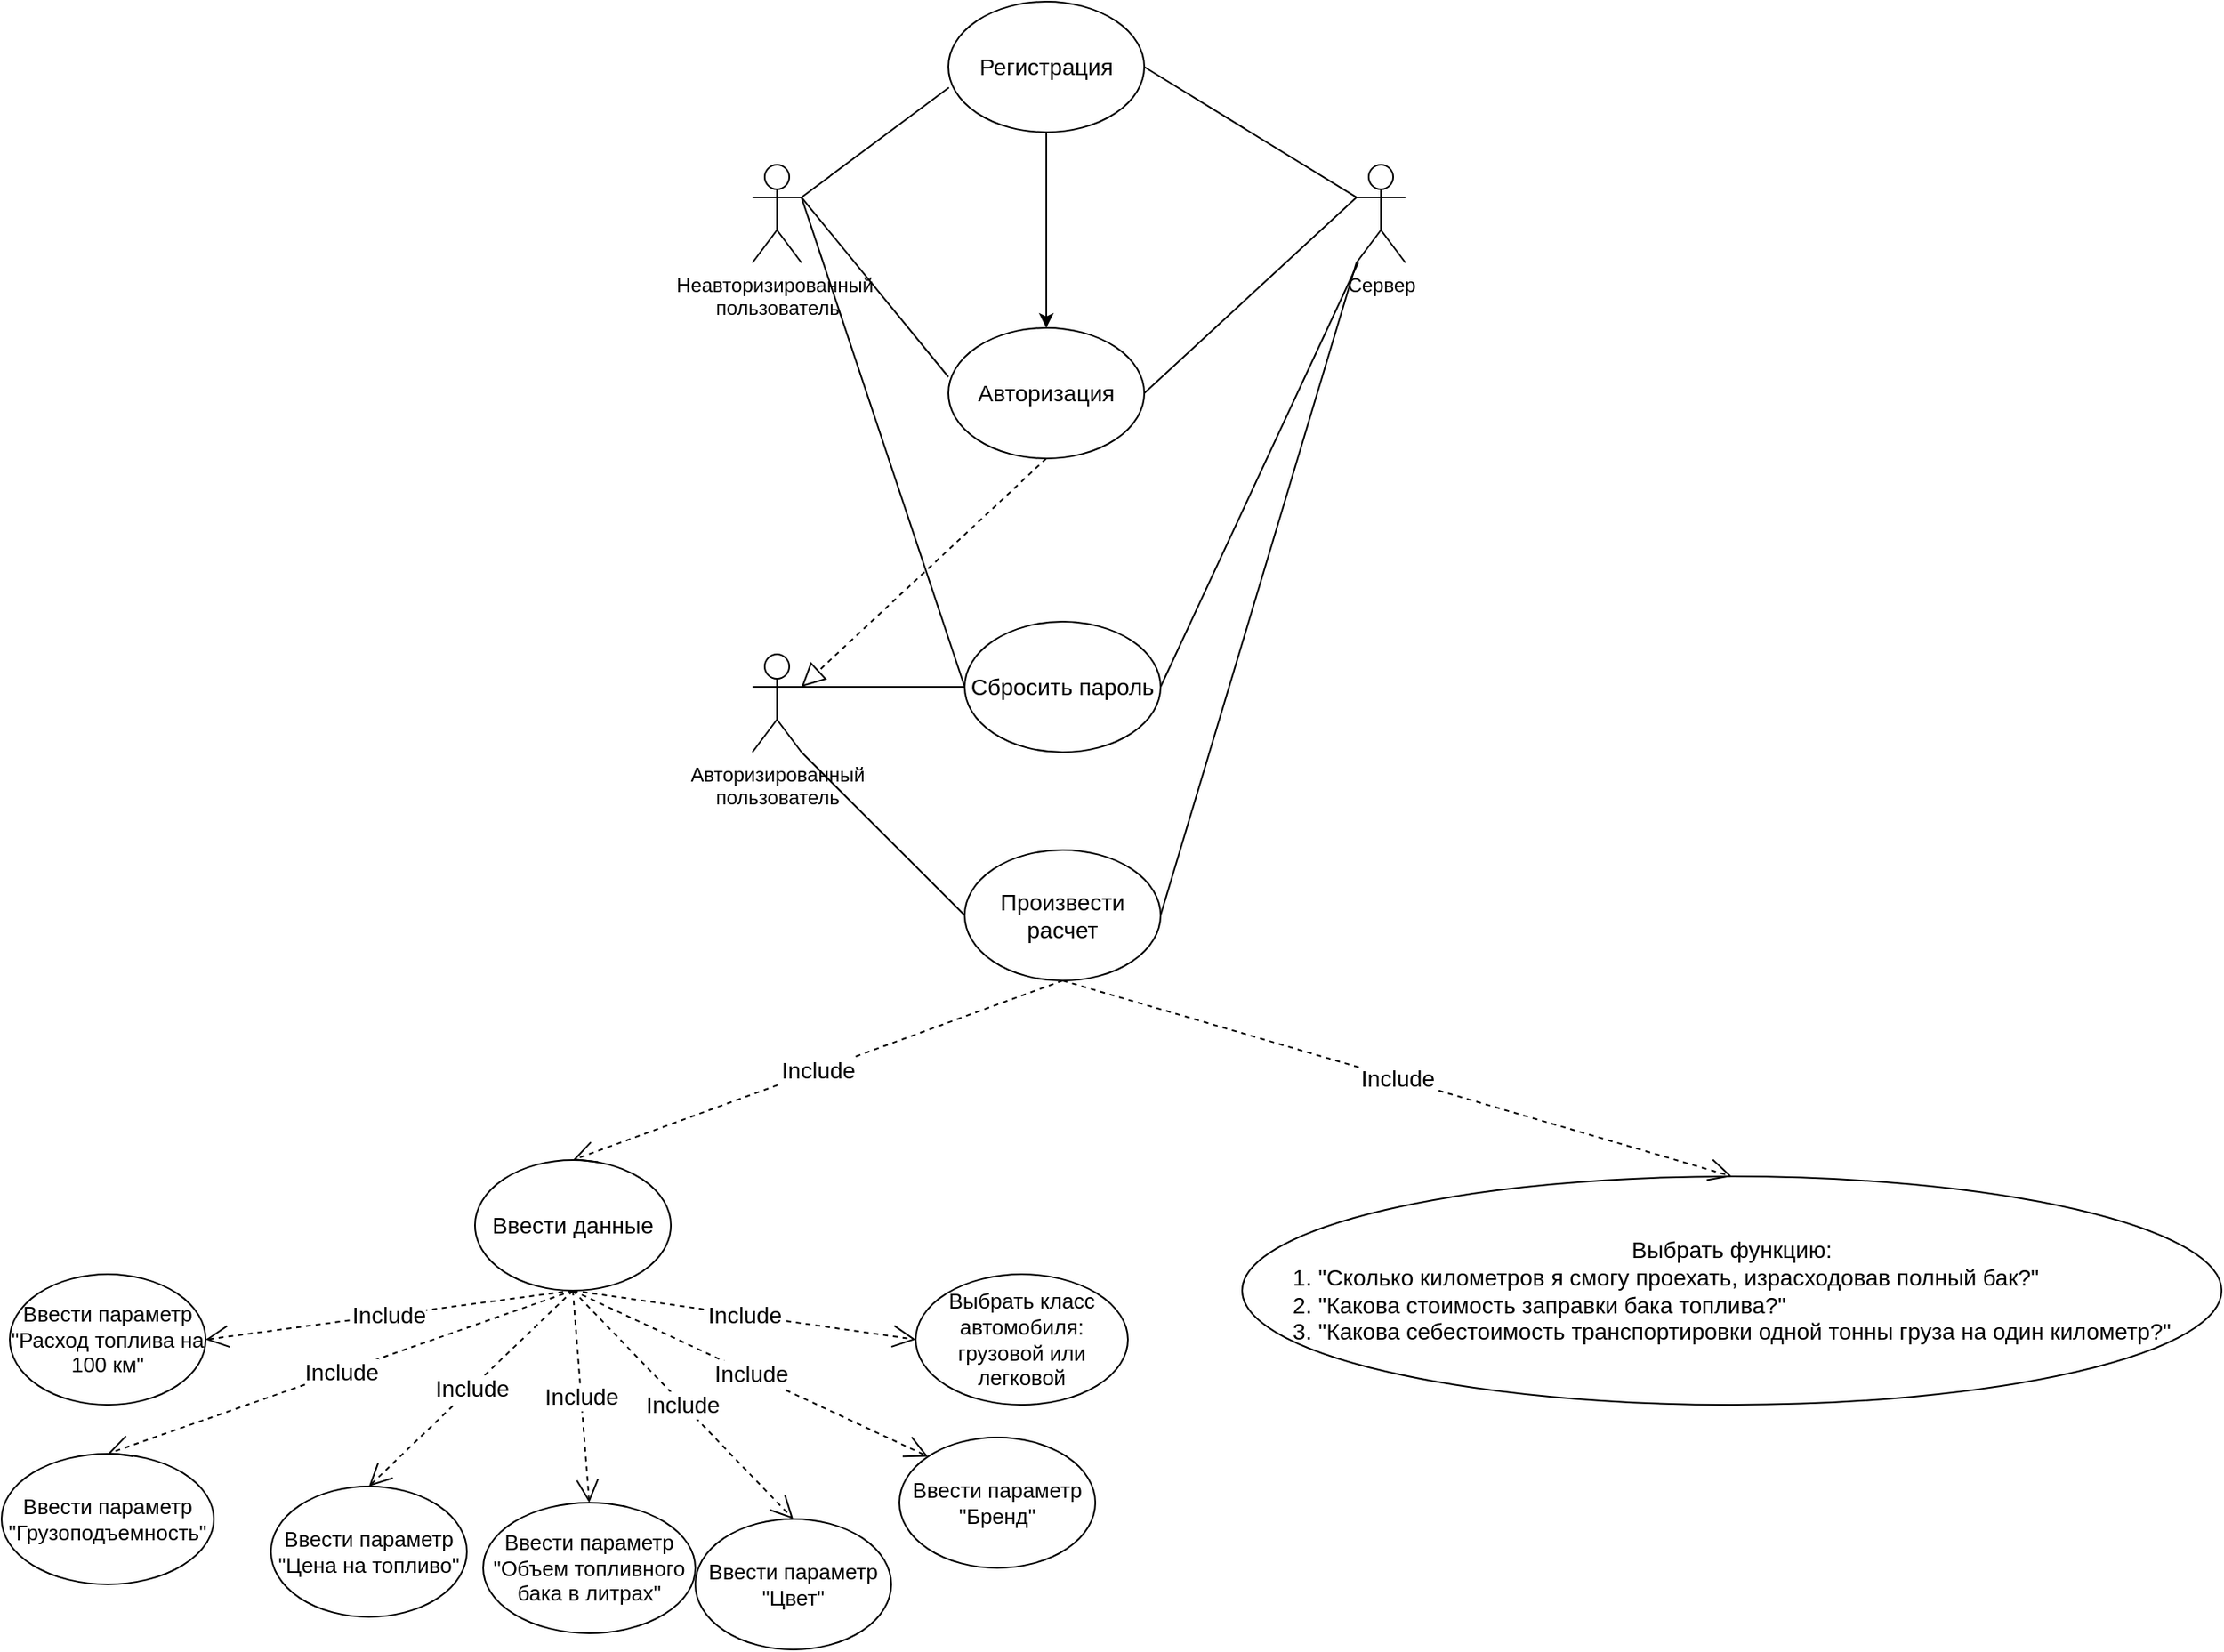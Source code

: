 <mxfile version="26.2.14">
  <diagram name="Страница — 1" id="K72ew5g7vN5cwcbpa5XK">
    <mxGraphModel dx="2108" dy="623" grid="1" gridSize="10" guides="1" tooltips="1" connect="1" arrows="1" fold="1" page="1" pageScale="1" pageWidth="827" pageHeight="1169" math="0" shadow="0">
      <root>
        <mxCell id="0" />
        <mxCell id="1" parent="0" />
        <mxCell id="w5YBF5PKqjgF5pRnZRAa-2" value="Неавторизированный&amp;nbsp;&lt;div&gt;пользователь&lt;/div&gt;" style="shape=umlActor;verticalLabelPosition=bottom;verticalAlign=top;html=1;outlineConnect=0;" parent="1" vertex="1">
          <mxGeometry x="60" y="190" width="30" height="60" as="geometry" />
        </mxCell>
        <mxCell id="w5YBF5PKqjgF5pRnZRAa-4" value="&lt;font style=&quot;font-size: 14px;&quot;&gt;Регистрация&lt;/font&gt;" style="ellipse;whiteSpace=wrap;html=1;" parent="1" vertex="1">
          <mxGeometry x="180" y="90" width="120" height="80" as="geometry" />
        </mxCell>
        <mxCell id="w5YBF5PKqjgF5pRnZRAa-5" value="" style="endArrow=none;html=1;rounded=0;entryX=0.003;entryY=0.658;entryDx=0;entryDy=0;entryPerimeter=0;exitX=1;exitY=0.333;exitDx=0;exitDy=0;exitPerimeter=0;" parent="1" source="w5YBF5PKqjgF5pRnZRAa-2" target="w5YBF5PKqjgF5pRnZRAa-4" edge="1">
          <mxGeometry width="50" height="50" relative="1" as="geometry">
            <mxPoint x="100" y="210" as="sourcePoint" />
            <mxPoint x="170" y="160" as="targetPoint" />
          </mxGeometry>
        </mxCell>
        <mxCell id="w5YBF5PKqjgF5pRnZRAa-6" value="&lt;font style=&quot;font-size: 14px;&quot;&gt;Авторизация&lt;/font&gt;" style="ellipse;whiteSpace=wrap;html=1;" parent="1" vertex="1">
          <mxGeometry x="180" y="290" width="120" height="80" as="geometry" />
        </mxCell>
        <mxCell id="w5YBF5PKqjgF5pRnZRAa-7" value="" style="endArrow=none;html=1;rounded=0;exitX=1;exitY=0.333;exitDx=0;exitDy=0;exitPerimeter=0;entryX=0;entryY=0.375;entryDx=0;entryDy=0;entryPerimeter=0;" parent="1" source="w5YBF5PKqjgF5pRnZRAa-2" target="w5YBF5PKqjgF5pRnZRAa-6" edge="1">
          <mxGeometry width="50" height="50" relative="1" as="geometry">
            <mxPoint x="130" y="250" as="sourcePoint" />
            <mxPoint x="180" y="200" as="targetPoint" />
          </mxGeometry>
        </mxCell>
        <mxCell id="w5YBF5PKqjgF5pRnZRAa-8" value="" style="endArrow=classic;html=1;rounded=0;exitX=0.5;exitY=1;exitDx=0;exitDy=0;entryX=0.5;entryY=0;entryDx=0;entryDy=0;" parent="1" source="w5YBF5PKqjgF5pRnZRAa-4" target="w5YBF5PKqjgF5pRnZRAa-6" edge="1">
          <mxGeometry width="50" height="50" relative="1" as="geometry">
            <mxPoint x="240" y="240" as="sourcePoint" />
            <mxPoint x="290" y="190" as="targetPoint" />
          </mxGeometry>
        </mxCell>
        <mxCell id="w5YBF5PKqjgF5pRnZRAa-9" value="Сервер&lt;div&gt;&lt;br&gt;&lt;/div&gt;" style="shape=umlActor;verticalLabelPosition=bottom;verticalAlign=top;html=1;outlineConnect=0;" parent="1" vertex="1">
          <mxGeometry x="430" y="190" width="30" height="60" as="geometry" />
        </mxCell>
        <mxCell id="w5YBF5PKqjgF5pRnZRAa-10" value="" style="endArrow=none;html=1;rounded=0;exitX=1;exitY=0.5;exitDx=0;exitDy=0;entryX=0;entryY=0.333;entryDx=0;entryDy=0;entryPerimeter=0;" parent="1" source="w5YBF5PKqjgF5pRnZRAa-4" target="w5YBF5PKqjgF5pRnZRAa-9" edge="1">
          <mxGeometry width="50" height="50" relative="1" as="geometry">
            <mxPoint x="340" y="190" as="sourcePoint" />
            <mxPoint x="390" y="140" as="targetPoint" />
          </mxGeometry>
        </mxCell>
        <mxCell id="w5YBF5PKqjgF5pRnZRAa-11" value="" style="endArrow=none;html=1;rounded=0;exitX=1;exitY=0.5;exitDx=0;exitDy=0;" parent="1" source="w5YBF5PKqjgF5pRnZRAa-6" edge="1">
          <mxGeometry width="50" height="50" relative="1" as="geometry">
            <mxPoint x="350" y="340" as="sourcePoint" />
            <mxPoint x="430" y="210" as="targetPoint" />
          </mxGeometry>
        </mxCell>
        <mxCell id="w5YBF5PKqjgF5pRnZRAa-12" value="Авторизированный&lt;div&gt;пользователь&lt;/div&gt;&lt;div&gt;&lt;br&gt;&lt;/div&gt;" style="shape=umlActor;verticalLabelPosition=bottom;verticalAlign=top;html=1;outlineConnect=0;" parent="1" vertex="1">
          <mxGeometry x="60" y="490" width="30" height="60" as="geometry" />
        </mxCell>
        <mxCell id="w5YBF5PKqjgF5pRnZRAa-13" value="" style="endArrow=block;dashed=1;endFill=0;endSize=12;html=1;rounded=0;exitX=0.5;exitY=1;exitDx=0;exitDy=0;entryX=1;entryY=0.333;entryDx=0;entryDy=0;entryPerimeter=0;" parent="1" source="w5YBF5PKqjgF5pRnZRAa-6" target="w5YBF5PKqjgF5pRnZRAa-12" edge="1">
          <mxGeometry width="160" relative="1" as="geometry">
            <mxPoint x="230" y="430" as="sourcePoint" />
            <mxPoint x="390" y="430" as="targetPoint" />
          </mxGeometry>
        </mxCell>
        <mxCell id="w5YBF5PKqjgF5pRnZRAa-14" value="&lt;font style=&quot;font-size: 14px;&quot;&gt;Сбросить пароль&lt;/font&gt;" style="ellipse;whiteSpace=wrap;html=1;" parent="1" vertex="1">
          <mxGeometry x="190" y="470" width="120" height="80" as="geometry" />
        </mxCell>
        <mxCell id="w5YBF5PKqjgF5pRnZRAa-15" value="" style="endArrow=none;html=1;rounded=0;exitX=1;exitY=0.333;exitDx=0;exitDy=0;exitPerimeter=0;entryX=0;entryY=0.5;entryDx=0;entryDy=0;" parent="1" source="w5YBF5PKqjgF5pRnZRAa-12" target="w5YBF5PKqjgF5pRnZRAa-14" edge="1">
          <mxGeometry width="50" height="50" relative="1" as="geometry">
            <mxPoint x="120" y="520" as="sourcePoint" />
            <mxPoint x="170" y="470" as="targetPoint" />
          </mxGeometry>
        </mxCell>
        <mxCell id="w5YBF5PKqjgF5pRnZRAa-16" value="" style="endArrow=none;html=1;rounded=0;exitX=1;exitY=0.5;exitDx=0;exitDy=0;" parent="1" source="w5YBF5PKqjgF5pRnZRAa-14" target="w5YBF5PKqjgF5pRnZRAa-9" edge="1">
          <mxGeometry width="50" height="50" relative="1" as="geometry">
            <mxPoint x="480" y="460" as="sourcePoint" />
            <mxPoint x="530" y="410" as="targetPoint" />
          </mxGeometry>
        </mxCell>
        <mxCell id="w5YBF5PKqjgF5pRnZRAa-17" value="&lt;font style=&quot;font-size: 14px;&quot;&gt;Ввести данные&lt;/font&gt;" style="ellipse;whiteSpace=wrap;html=1;" parent="1" vertex="1">
          <mxGeometry x="-110" y="800" width="120" height="80" as="geometry" />
        </mxCell>
        <mxCell id="w5YBF5PKqjgF5pRnZRAa-20" value="&lt;font style=&quot;font-size: 13px;&quot;&gt;Ввести параметр &quot;Бренд&quot;&lt;/font&gt;" style="ellipse;whiteSpace=wrap;html=1;" parent="1" vertex="1">
          <mxGeometry x="150" y="970" width="120" height="80" as="geometry" />
        </mxCell>
        <mxCell id="w5YBF5PKqjgF5pRnZRAa-24" value="&lt;font style=&quot;font-size: 13px;&quot;&gt;Ввести параметр &quot;Цвет&quot;&lt;/font&gt;" style="ellipse;whiteSpace=wrap;html=1;" parent="1" vertex="1">
          <mxGeometry x="25" y="1020" width="120" height="80" as="geometry" />
        </mxCell>
        <mxCell id="w5YBF5PKqjgF5pRnZRAa-25" value="&lt;font style=&quot;font-size: 13px;&quot;&gt;Ввести параметр &quot;Объем топливного бака в литрах&quot;&lt;/font&gt;" style="ellipse;whiteSpace=wrap;html=1;" parent="1" vertex="1">
          <mxGeometry x="-105" y="1010" width="130" height="80" as="geometry" />
        </mxCell>
        <mxCell id="w5YBF5PKqjgF5pRnZRAa-27" value="&lt;font style=&quot;font-size: 13px;&quot;&gt;Ввести параметр &quot;Расход топлива на 100 км&quot;&lt;/font&gt;" style="ellipse;whiteSpace=wrap;html=1;" parent="1" vertex="1">
          <mxGeometry x="-395" y="870" width="120" height="80" as="geometry" />
        </mxCell>
        <mxCell id="w5YBF5PKqjgF5pRnZRAa-28" value="&lt;font style=&quot;font-size: 13px;&quot;&gt;Ввести параметр &quot;Грузоподъемность&quot;&lt;/font&gt;" style="ellipse;whiteSpace=wrap;html=1;" parent="1" vertex="1">
          <mxGeometry x="-400" y="980" width="130" height="80" as="geometry" />
        </mxCell>
        <mxCell id="w5YBF5PKqjgF5pRnZRAa-29" value="&lt;font style=&quot;font-size: 13px;&quot;&gt;Ввести параметр &quot;Цена на топливо&quot;&lt;/font&gt;" style="ellipse;whiteSpace=wrap;html=1;" parent="1" vertex="1">
          <mxGeometry x="-235" y="1000" width="120" height="80" as="geometry" />
        </mxCell>
        <mxCell id="w5YBF5PKqjgF5pRnZRAa-30" value="&lt;font style=&quot;font-size: 13px;&quot;&gt;Выбрать класс автомобиля: грузовой или легковой&lt;/font&gt;" style="ellipse;whiteSpace=wrap;html=1;" parent="1" vertex="1">
          <mxGeometry x="160" y="870" width="130" height="80" as="geometry" />
        </mxCell>
        <mxCell id="w5YBF5PKqjgF5pRnZRAa-31" value="&lt;font style=&quot;font-size: 14px;&quot;&gt;Include&lt;/font&gt;" style="endArrow=open;endSize=12;dashed=1;html=1;rounded=0;exitX=0.5;exitY=1;exitDx=0;exitDy=0;entryX=1;entryY=0.5;entryDx=0;entryDy=0;" parent="1" source="w5YBF5PKqjgF5pRnZRAa-17" target="w5YBF5PKqjgF5pRnZRAa-27" edge="1">
          <mxGeometry width="160" relative="1" as="geometry">
            <mxPoint x="140" y="810" as="sourcePoint" />
            <mxPoint x="300" y="810" as="targetPoint" />
          </mxGeometry>
        </mxCell>
        <mxCell id="w5YBF5PKqjgF5pRnZRAa-32" value="&lt;font style=&quot;font-size: 14px;&quot;&gt;Include&lt;/font&gt;" style="endArrow=open;endSize=12;dashed=1;html=1;rounded=0;exitX=0.5;exitY=1;exitDx=0;exitDy=0;entryX=0.5;entryY=0;entryDx=0;entryDy=0;" parent="1" source="w5YBF5PKqjgF5pRnZRAa-17" target="w5YBF5PKqjgF5pRnZRAa-28" edge="1">
          <mxGeometry width="160" relative="1" as="geometry">
            <mxPoint x="150" y="820" as="sourcePoint" />
            <mxPoint x="310" y="820" as="targetPoint" />
          </mxGeometry>
        </mxCell>
        <mxCell id="w5YBF5PKqjgF5pRnZRAa-33" value="&lt;font style=&quot;font-size: 14px;&quot;&gt;Include&lt;/font&gt;" style="endArrow=open;endSize=12;dashed=1;html=1;rounded=0;exitX=0.5;exitY=1;exitDx=0;exitDy=0;entryX=0.5;entryY=0;entryDx=0;entryDy=0;" parent="1" source="w5YBF5PKqjgF5pRnZRAa-17" target="w5YBF5PKqjgF5pRnZRAa-29" edge="1">
          <mxGeometry width="160" relative="1" as="geometry">
            <mxPoint x="160" y="830" as="sourcePoint" />
            <mxPoint x="320" y="830" as="targetPoint" />
          </mxGeometry>
        </mxCell>
        <mxCell id="w5YBF5PKqjgF5pRnZRAa-34" value="&lt;font style=&quot;font-size: 14px;&quot;&gt;Include&lt;/font&gt;" style="endArrow=open;endSize=12;dashed=1;html=1;rounded=0;exitX=0.5;exitY=1;exitDx=0;exitDy=0;entryX=0.5;entryY=0;entryDx=0;entryDy=0;" parent="1" source="w5YBF5PKqjgF5pRnZRAa-17" target="w5YBF5PKqjgF5pRnZRAa-25" edge="1">
          <mxGeometry width="160" relative="1" as="geometry">
            <mxPoint x="170" y="840" as="sourcePoint" />
            <mxPoint x="330" y="840" as="targetPoint" />
          </mxGeometry>
        </mxCell>
        <mxCell id="w5YBF5PKqjgF5pRnZRAa-35" value="&lt;font style=&quot;font-size: 14px;&quot;&gt;Include&lt;/font&gt;" style="endArrow=open;endSize=12;dashed=1;html=1;rounded=0;exitX=0.5;exitY=1;exitDx=0;exitDy=0;entryX=0.5;entryY=0;entryDx=0;entryDy=0;" parent="1" source="w5YBF5PKqjgF5pRnZRAa-17" target="w5YBF5PKqjgF5pRnZRAa-24" edge="1">
          <mxGeometry width="160" relative="1" as="geometry">
            <mxPoint x="180" y="850" as="sourcePoint" />
            <mxPoint x="340" y="850" as="targetPoint" />
          </mxGeometry>
        </mxCell>
        <mxCell id="w5YBF5PKqjgF5pRnZRAa-36" value="&lt;font style=&quot;font-size: 14px;&quot;&gt;Include&lt;/font&gt;" style="endArrow=open;endSize=12;dashed=1;html=1;rounded=0;exitX=0.5;exitY=1;exitDx=0;exitDy=0;entryX=0;entryY=0;entryDx=0;entryDy=0;" parent="1" source="w5YBF5PKqjgF5pRnZRAa-17" target="w5YBF5PKqjgF5pRnZRAa-20" edge="1">
          <mxGeometry width="160" relative="1" as="geometry">
            <mxPoint x="190" y="860" as="sourcePoint" />
            <mxPoint x="350" y="860" as="targetPoint" />
          </mxGeometry>
        </mxCell>
        <mxCell id="w5YBF5PKqjgF5pRnZRAa-39" value="&lt;font style=&quot;font-size: 14px;&quot;&gt;Include&lt;/font&gt;" style="endArrow=open;endSize=12;dashed=1;html=1;rounded=0;exitX=0.5;exitY=1;exitDx=0;exitDy=0;entryX=0;entryY=0.5;entryDx=0;entryDy=0;" parent="1" source="w5YBF5PKqjgF5pRnZRAa-17" target="w5YBF5PKqjgF5pRnZRAa-30" edge="1">
          <mxGeometry width="160" relative="1" as="geometry">
            <mxPoint x="220" y="890" as="sourcePoint" />
            <mxPoint x="380" y="890" as="targetPoint" />
          </mxGeometry>
        </mxCell>
        <mxCell id="w5YBF5PKqjgF5pRnZRAa-40" value="&lt;font style=&quot;font-size: 14px;&quot;&gt;Произвести расчет&lt;/font&gt;" style="ellipse;whiteSpace=wrap;html=1;" parent="1" vertex="1">
          <mxGeometry x="190" y="610" width="120" height="80" as="geometry" />
        </mxCell>
        <mxCell id="w5YBF5PKqjgF5pRnZRAa-41" value="" style="endArrow=none;html=1;rounded=0;entryX=0;entryY=0.5;entryDx=0;entryDy=0;exitX=1;exitY=1;exitDx=0;exitDy=0;exitPerimeter=0;" parent="1" source="w5YBF5PKqjgF5pRnZRAa-12" target="w5YBF5PKqjgF5pRnZRAa-40" edge="1">
          <mxGeometry width="50" height="50" relative="1" as="geometry">
            <mxPoint x="480" y="740" as="sourcePoint" />
            <mxPoint x="530" y="690" as="targetPoint" />
          </mxGeometry>
        </mxCell>
        <mxCell id="w5YBF5PKqjgF5pRnZRAa-42" value="" style="endArrow=none;html=1;rounded=0;exitX=1;exitY=0.5;exitDx=0;exitDy=0;entryX=0;entryY=1;entryDx=0;entryDy=0;entryPerimeter=0;" parent="1" source="w5YBF5PKqjgF5pRnZRAa-40" target="w5YBF5PKqjgF5pRnZRAa-9" edge="1">
          <mxGeometry width="50" height="50" relative="1" as="geometry">
            <mxPoint x="480" y="740" as="sourcePoint" />
            <mxPoint x="530" y="690" as="targetPoint" />
          </mxGeometry>
        </mxCell>
        <mxCell id="w5YBF5PKqjgF5pRnZRAa-43" value="&lt;font style=&quot;font-size: 14px;&quot;&gt;Include&lt;/font&gt;" style="endArrow=open;endSize=12;dashed=1;html=1;rounded=0;exitX=0.5;exitY=1;exitDx=0;exitDy=0;entryX=0.5;entryY=0;entryDx=0;entryDy=0;" parent="1" source="w5YBF5PKqjgF5pRnZRAa-40" target="w5YBF5PKqjgF5pRnZRAa-17" edge="1">
          <mxGeometry width="160" relative="1" as="geometry">
            <mxPoint x="300" y="770" as="sourcePoint" />
            <mxPoint x="460" y="770" as="targetPoint" />
          </mxGeometry>
        </mxCell>
        <mxCell id="w5YBF5PKqjgF5pRnZRAa-44" value="&lt;font style=&quot;font-size: 14px;&quot;&gt;Выбрать функцию:&lt;/font&gt;&lt;div style=&quot;text-align: left;&quot;&gt;&lt;font style=&quot;font-size: 14px;&quot;&gt;1. &quot;Сколько километров я смогу проехать, израсходовав полный бак?&quot;&lt;/font&gt;&lt;/div&gt;&lt;div style=&quot;text-align: left;&quot;&gt;&lt;font style=&quot;font-size: 14px;&quot;&gt;2. &quot;Какова стоимость заправки бака топлива?&quot;&lt;/font&gt;&lt;/div&gt;&lt;div style=&quot;text-align: left;&quot;&gt;&lt;font style=&quot;font-size: 14px;&quot;&gt;3. &quot;Какова себестоимость транспортировки одной тонны груза на один километр?&quot;&lt;/font&gt;&lt;/div&gt;" style="ellipse;whiteSpace=wrap;html=1;align=center;" parent="1" vertex="1">
          <mxGeometry x="360" y="810" width="600" height="140" as="geometry" />
        </mxCell>
        <mxCell id="w5YBF5PKqjgF5pRnZRAa-46" value="&lt;font style=&quot;font-size: 14px;&quot;&gt;Include&lt;/font&gt;" style="endArrow=open;endSize=12;dashed=1;html=1;rounded=0;exitX=0.5;exitY=1;exitDx=0;exitDy=0;entryX=0.5;entryY=0;entryDx=0;entryDy=0;" parent="1" source="w5YBF5PKqjgF5pRnZRAa-40" target="w5YBF5PKqjgF5pRnZRAa-44" edge="1">
          <mxGeometry width="160" relative="1" as="geometry">
            <mxPoint x="390" y="680" as="sourcePoint" />
            <mxPoint x="550" y="680" as="targetPoint" />
          </mxGeometry>
        </mxCell>
        <mxCell id="w5YBF5PKqjgF5pRnZRAa-47" value="" style="endArrow=none;html=1;rounded=0;exitX=1;exitY=0.333;exitDx=0;exitDy=0;exitPerimeter=0;entryX=0;entryY=0.5;entryDx=0;entryDy=0;" parent="1" source="w5YBF5PKqjgF5pRnZRAa-2" target="w5YBF5PKqjgF5pRnZRAa-14" edge="1">
          <mxGeometry width="50" height="50" relative="1" as="geometry">
            <mxPoint x="360" y="450" as="sourcePoint" />
            <mxPoint x="410" y="400" as="targetPoint" />
          </mxGeometry>
        </mxCell>
      </root>
    </mxGraphModel>
  </diagram>
</mxfile>
